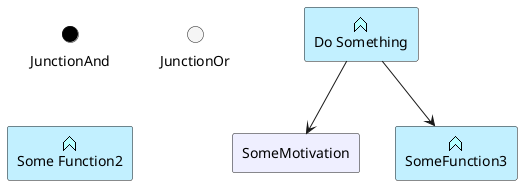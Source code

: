 {
  "sha1": "bdnfoff9a9dbry6vi5n7jljw3u8t0wb",
  "insertion": {
    "when": "2024-05-30T20:48:22.070Z",
    "user": "plantuml@gmail.com"
  }
}
@startuml
circle JunctionAnd #black
circle JunctionOr #whitesmoke
archimate #APPLICATION "Do Something" as App_Func1 <<application-function>>
archimate #MOTIVATION  SomeMotivation

App_Func1 --> SomeMotivation

archimate #APPLICATION "Some Function2" <<application-function>>
archimate #APPLICATION SomeFunction3 as App_Func4 <<application-function>>

App_Func1 --> App_Func4

@enduml
